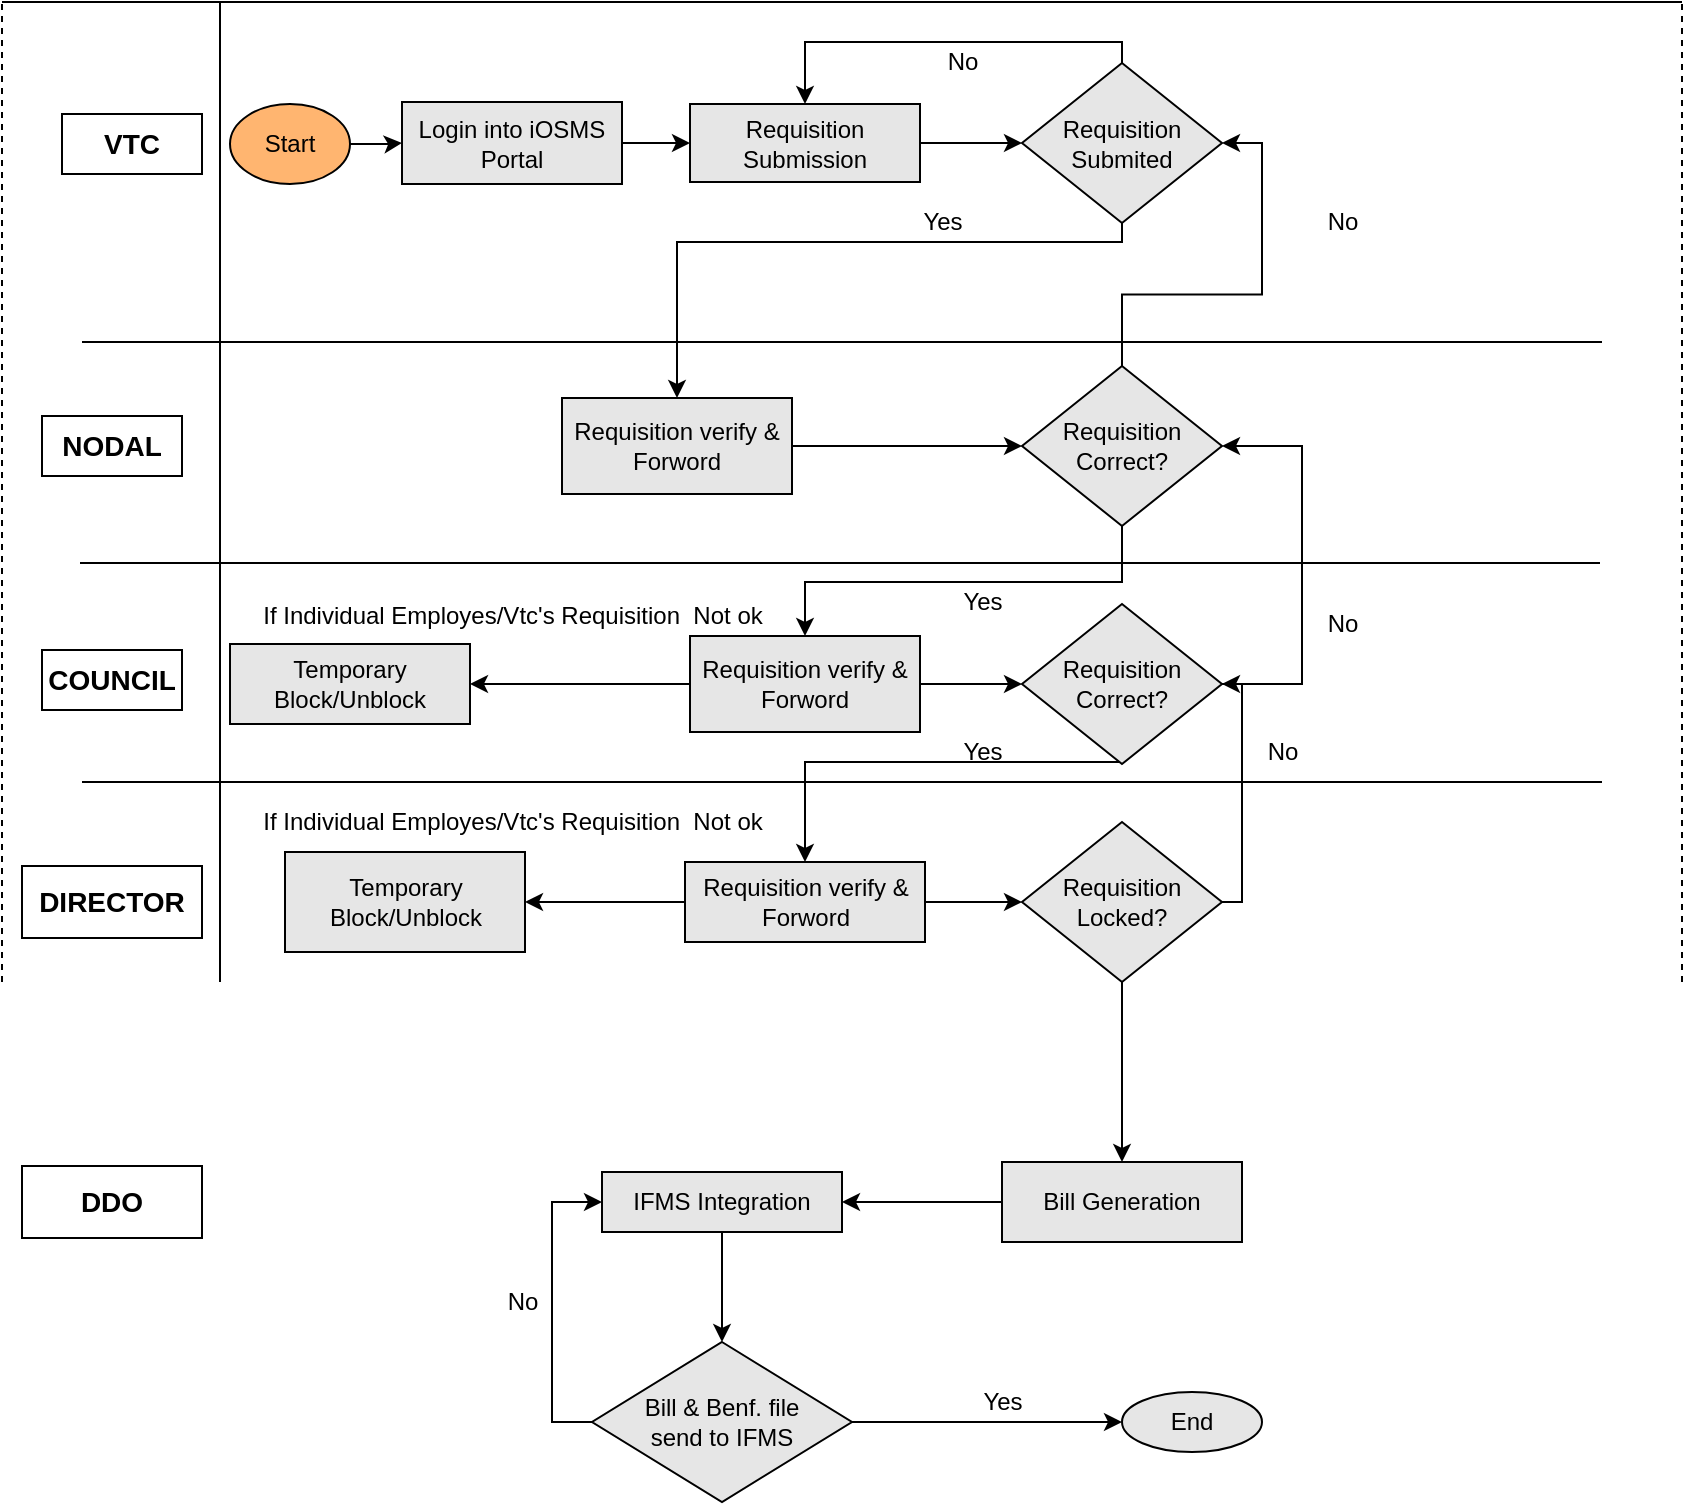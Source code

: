 <mxfile version="13.7.5" type="github">
  <diagram id="uUWhvBt9SjjKLmyAbZoW" name="Page-1">
    <mxGraphModel dx="1342" dy="592" grid="1" gridSize="10" guides="1" tooltips="1" connect="1" arrows="1" fold="1" page="1" pageScale="1" pageWidth="850" pageHeight="1100" math="0" shadow="0">
      <root>
        <mxCell id="0" />
        <mxCell id="1" parent="0" />
        <mxCell id="LnT8cTqgNfaUhyzzywaj-1" value="" style="endArrow=none;dashed=1;html=1;" edge="1" parent="1">
          <mxGeometry width="50" height="50" relative="1" as="geometry">
            <mxPoint y="570" as="sourcePoint" />
            <mxPoint y="80" as="targetPoint" />
          </mxGeometry>
        </mxCell>
        <mxCell id="LnT8cTqgNfaUhyzzywaj-6" value="" style="endArrow=none;dashed=1;html=1;" edge="1" parent="1">
          <mxGeometry width="50" height="50" relative="1" as="geometry">
            <mxPoint x="840" y="570" as="sourcePoint" />
            <mxPoint x="840" y="80" as="targetPoint" />
          </mxGeometry>
        </mxCell>
        <mxCell id="LnT8cTqgNfaUhyzzywaj-7" value="" style="endArrow=none;html=1;" edge="1" parent="1">
          <mxGeometry width="50" height="50" relative="1" as="geometry">
            <mxPoint x="109" y="570" as="sourcePoint" />
            <mxPoint x="109" y="80" as="targetPoint" />
          </mxGeometry>
        </mxCell>
        <mxCell id="LnT8cTqgNfaUhyzzywaj-8" value="" style="endArrow=none;html=1;" edge="1" parent="1">
          <mxGeometry width="50" height="50" relative="1" as="geometry">
            <mxPoint y="80" as="sourcePoint" />
            <mxPoint x="840" y="80" as="targetPoint" />
          </mxGeometry>
        </mxCell>
        <mxCell id="LnT8cTqgNfaUhyzzywaj-9" value="" style="endArrow=none;html=1;" edge="1" parent="1">
          <mxGeometry width="50" height="50" relative="1" as="geometry">
            <mxPoint x="40" y="250" as="sourcePoint" />
            <mxPoint x="800" y="250" as="targetPoint" />
          </mxGeometry>
        </mxCell>
        <mxCell id="LnT8cTqgNfaUhyzzywaj-10" value="" style="endArrow=none;html=1;" edge="1" parent="1">
          <mxGeometry width="50" height="50" relative="1" as="geometry">
            <mxPoint x="40" y="470" as="sourcePoint" />
            <mxPoint x="800" y="470" as="targetPoint" />
          </mxGeometry>
        </mxCell>
        <mxCell id="LnT8cTqgNfaUhyzzywaj-11" value="" style="endArrow=none;html=1;" edge="1" parent="1">
          <mxGeometry width="50" height="50" relative="1" as="geometry">
            <mxPoint x="39" y="360.5" as="sourcePoint" />
            <mxPoint x="799" y="360.5" as="targetPoint" />
          </mxGeometry>
        </mxCell>
        <mxCell id="LnT8cTqgNfaUhyzzywaj-12" value="&lt;b&gt;&lt;font style=&quot;font-size: 14px&quot;&gt;VTC&lt;/font&gt;&lt;/b&gt;" style="rounded=0;whiteSpace=wrap;html=1;" vertex="1" parent="1">
          <mxGeometry x="30" y="136" width="70" height="30" as="geometry" />
        </mxCell>
        <mxCell id="LnT8cTqgNfaUhyzzywaj-15" value="&lt;b&gt;&lt;font style=&quot;font-size: 14px&quot;&gt;NODAL&lt;/font&gt;&lt;/b&gt;" style="rounded=0;whiteSpace=wrap;html=1;" vertex="1" parent="1">
          <mxGeometry x="20" y="287" width="70" height="30" as="geometry" />
        </mxCell>
        <mxCell id="LnT8cTqgNfaUhyzzywaj-17" value="&lt;b&gt;&lt;font style=&quot;font-size: 14px&quot;&gt;COUNCIL&lt;/font&gt;&lt;/b&gt;" style="rounded=0;whiteSpace=wrap;html=1;" vertex="1" parent="1">
          <mxGeometry x="20" y="404" width="70" height="30" as="geometry" />
        </mxCell>
        <mxCell id="LnT8cTqgNfaUhyzzywaj-19" value="&lt;font style=&quot;font-size: 14px&quot;&gt;&lt;b&gt;DIRECTOR&lt;/b&gt;&lt;/font&gt;" style="rounded=0;whiteSpace=wrap;html=1;" vertex="1" parent="1">
          <mxGeometry x="10" y="512" width="90" height="36" as="geometry" />
        </mxCell>
        <mxCell id="LnT8cTqgNfaUhyzzywaj-23" value="" style="edgeStyle=orthogonalEdgeStyle;rounded=0;orthogonalLoop=1;jettySize=auto;html=1;" edge="1" parent="1" source="LnT8cTqgNfaUhyzzywaj-21" target="LnT8cTqgNfaUhyzzywaj-22">
          <mxGeometry relative="1" as="geometry" />
        </mxCell>
        <mxCell id="LnT8cTqgNfaUhyzzywaj-21" value="Start" style="ellipse;whiteSpace=wrap;html=1;fillColor=#FFB570;" vertex="1" parent="1">
          <mxGeometry x="114" y="131" width="60" height="40" as="geometry" />
        </mxCell>
        <mxCell id="LnT8cTqgNfaUhyzzywaj-26" value="" style="edgeStyle=orthogonalEdgeStyle;rounded=0;orthogonalLoop=1;jettySize=auto;html=1;" edge="1" parent="1" source="LnT8cTqgNfaUhyzzywaj-22" target="LnT8cTqgNfaUhyzzywaj-25">
          <mxGeometry relative="1" as="geometry" />
        </mxCell>
        <mxCell id="LnT8cTqgNfaUhyzzywaj-22" value="Login into iOSMS Portal" style="rounded=0;whiteSpace=wrap;html=1;fillColor=#E6E6E6;" vertex="1" parent="1">
          <mxGeometry x="200" y="130" width="110" height="41" as="geometry" />
        </mxCell>
        <mxCell id="LnT8cTqgNfaUhyzzywaj-28" value="" style="edgeStyle=orthogonalEdgeStyle;rounded=0;orthogonalLoop=1;jettySize=auto;html=1;" edge="1" parent="1" source="LnT8cTqgNfaUhyzzywaj-25" target="LnT8cTqgNfaUhyzzywaj-27">
          <mxGeometry relative="1" as="geometry" />
        </mxCell>
        <mxCell id="LnT8cTqgNfaUhyzzywaj-25" value="Requisition Submission" style="whiteSpace=wrap;html=1;rounded=0;fillColor=#E6E6E6;" vertex="1" parent="1">
          <mxGeometry x="344" y="131" width="115" height="39" as="geometry" />
        </mxCell>
        <mxCell id="LnT8cTqgNfaUhyzzywaj-40" value="" style="edgeStyle=orthogonalEdgeStyle;rounded=0;orthogonalLoop=1;jettySize=auto;html=1;entryX=0.5;entryY=0;entryDx=0;entryDy=0;" edge="1" parent="1" source="LnT8cTqgNfaUhyzzywaj-27" target="LnT8cTqgNfaUhyzzywaj-66">
          <mxGeometry relative="1" as="geometry">
            <Array as="points">
              <mxPoint x="560" y="200" />
              <mxPoint x="338" y="200" />
            </Array>
          </mxGeometry>
        </mxCell>
        <mxCell id="LnT8cTqgNfaUhyzzywaj-42" style="edgeStyle=orthogonalEdgeStyle;rounded=0;orthogonalLoop=1;jettySize=auto;html=1;entryX=0.5;entryY=0;entryDx=0;entryDy=0;exitX=0.5;exitY=0;exitDx=0;exitDy=0;" edge="1" parent="1" source="LnT8cTqgNfaUhyzzywaj-27" target="LnT8cTqgNfaUhyzzywaj-25">
          <mxGeometry relative="1" as="geometry">
            <Array as="points">
              <mxPoint x="560" y="100" />
              <mxPoint x="402" y="100" />
            </Array>
          </mxGeometry>
        </mxCell>
        <mxCell id="LnT8cTqgNfaUhyzzywaj-27" value="Requisition Submited" style="rhombus;whiteSpace=wrap;html=1;rounded=0;fillColor=#E6E6E6;" vertex="1" parent="1">
          <mxGeometry x="510" y="110.5" width="100" height="80" as="geometry" />
        </mxCell>
        <mxCell id="LnT8cTqgNfaUhyzzywaj-68" value="" style="edgeStyle=orthogonalEdgeStyle;rounded=0;orthogonalLoop=1;jettySize=auto;html=1;entryX=1;entryY=0.5;entryDx=0;entryDy=0;" edge="1" parent="1" source="LnT8cTqgNfaUhyzzywaj-38" target="LnT8cTqgNfaUhyzzywaj-27">
          <mxGeometry relative="1" as="geometry" />
        </mxCell>
        <mxCell id="LnT8cTqgNfaUhyzzywaj-71" value="" style="edgeStyle=orthogonalEdgeStyle;rounded=0;orthogonalLoop=1;jettySize=auto;html=1;entryX=0.5;entryY=0;entryDx=0;entryDy=0;" edge="1" parent="1" source="LnT8cTqgNfaUhyzzywaj-38" target="LnT8cTqgNfaUhyzzywaj-73">
          <mxGeometry relative="1" as="geometry">
            <mxPoint x="340" y="400" as="targetPoint" />
            <Array as="points">
              <mxPoint x="560" y="370" />
              <mxPoint x="402" y="370" />
            </Array>
          </mxGeometry>
        </mxCell>
        <mxCell id="LnT8cTqgNfaUhyzzywaj-38" value="Requisition Correct?" style="rhombus;whiteSpace=wrap;html=1;rounded=0;fillColor=#E6E6E6;" vertex="1" parent="1">
          <mxGeometry x="510" y="262" width="100" height="80" as="geometry" />
        </mxCell>
        <mxCell id="LnT8cTqgNfaUhyzzywaj-43" value="No" style="text;html=1;align=center;verticalAlign=middle;resizable=0;points=[];autosize=1;" vertex="1" parent="1">
          <mxGeometry x="465" y="100" width="30" height="20" as="geometry" />
        </mxCell>
        <mxCell id="LnT8cTqgNfaUhyzzywaj-44" value="No" style="text;html=1;align=center;verticalAlign=middle;resizable=0;points=[];autosize=1;" vertex="1" parent="1">
          <mxGeometry x="655" y="180" width="30" height="20" as="geometry" />
        </mxCell>
        <mxCell id="LnT8cTqgNfaUhyzzywaj-48" style="edgeStyle=orthogonalEdgeStyle;rounded=0;orthogonalLoop=1;jettySize=auto;html=1;entryX=1;entryY=0.5;entryDx=0;entryDy=0;exitX=1;exitY=0.5;exitDx=0;exitDy=0;" edge="1" parent="1" source="LnT8cTqgNfaUhyzzywaj-45" target="LnT8cTqgNfaUhyzzywaj-38">
          <mxGeometry relative="1" as="geometry">
            <Array as="points">
              <mxPoint x="650" y="421" />
              <mxPoint x="650" y="302" />
            </Array>
          </mxGeometry>
        </mxCell>
        <mxCell id="LnT8cTqgNfaUhyzzywaj-56" value="" style="edgeStyle=orthogonalEdgeStyle;rounded=0;orthogonalLoop=1;jettySize=auto;html=1;entryX=0.5;entryY=0;entryDx=0;entryDy=0;" edge="1" parent="1" source="LnT8cTqgNfaUhyzzywaj-45" target="LnT8cTqgNfaUhyzzywaj-61">
          <mxGeometry relative="1" as="geometry">
            <Array as="points">
              <mxPoint x="402" y="460" />
            </Array>
          </mxGeometry>
        </mxCell>
        <mxCell id="LnT8cTqgNfaUhyzzywaj-45" value="Requisition Correct?" style="rhombus;whiteSpace=wrap;html=1;rounded=0;fillColor=#E6E6E6;" vertex="1" parent="1">
          <mxGeometry x="510" y="381" width="100" height="80" as="geometry" />
        </mxCell>
        <mxCell id="LnT8cTqgNfaUhyzzywaj-49" value="Temporary Block/Unblock" style="whiteSpace=wrap;html=1;rounded=0;fillColor=#E6E6E6;" vertex="1" parent="1">
          <mxGeometry x="114" y="401" width="120" height="40" as="geometry" />
        </mxCell>
        <mxCell id="LnT8cTqgNfaUhyzzywaj-51" value="If Individual Employes/Vtc&#39;s Requisition&amp;nbsp; Not ok" style="text;html=1;align=center;verticalAlign=middle;resizable=0;points=[];autosize=1;" vertex="1" parent="1">
          <mxGeometry x="120" y="377" width="270" height="20" as="geometry" />
        </mxCell>
        <mxCell id="LnT8cTqgNfaUhyzzywaj-52" value="No" style="text;html=1;align=center;verticalAlign=middle;resizable=0;points=[];autosize=1;" vertex="1" parent="1">
          <mxGeometry x="655" y="381" width="30" height="20" as="geometry" />
        </mxCell>
        <mxCell id="LnT8cTqgNfaUhyzzywaj-58" style="edgeStyle=orthogonalEdgeStyle;rounded=0;orthogonalLoop=1;jettySize=auto;html=1;exitX=1;exitY=0.5;exitDx=0;exitDy=0;" edge="1" parent="1" source="LnT8cTqgNfaUhyzzywaj-55" target="LnT8cTqgNfaUhyzzywaj-45">
          <mxGeometry relative="1" as="geometry">
            <Array as="points">
              <mxPoint x="620" y="530" />
              <mxPoint x="620" y="421" />
            </Array>
          </mxGeometry>
        </mxCell>
        <mxCell id="LnT8cTqgNfaUhyzzywaj-85" value="" style="edgeStyle=orthogonalEdgeStyle;rounded=0;orthogonalLoop=1;jettySize=auto;html=1;" edge="1" parent="1" source="LnT8cTqgNfaUhyzzywaj-55" target="LnT8cTqgNfaUhyzzywaj-84">
          <mxGeometry relative="1" as="geometry" />
        </mxCell>
        <mxCell id="LnT8cTqgNfaUhyzzywaj-55" value="Requisition Locked?" style="rhombus;whiteSpace=wrap;html=1;rounded=0;fillColor=#E6E6E6;" vertex="1" parent="1">
          <mxGeometry x="510" y="490" width="100" height="80" as="geometry" />
        </mxCell>
        <mxCell id="LnT8cTqgNfaUhyzzywaj-59" value="No" style="text;html=1;align=center;verticalAlign=middle;resizable=0;points=[];autosize=1;" vertex="1" parent="1">
          <mxGeometry x="625" y="445" width="30" height="20" as="geometry" />
        </mxCell>
        <mxCell id="LnT8cTqgNfaUhyzzywaj-80" value="" style="edgeStyle=orthogonalEdgeStyle;rounded=0;orthogonalLoop=1;jettySize=auto;html=1;" edge="1" parent="1" source="LnT8cTqgNfaUhyzzywaj-61" target="LnT8cTqgNfaUhyzzywaj-79">
          <mxGeometry relative="1" as="geometry" />
        </mxCell>
        <mxCell id="LnT8cTqgNfaUhyzzywaj-83" value="" style="edgeStyle=orthogonalEdgeStyle;rounded=0;orthogonalLoop=1;jettySize=auto;html=1;" edge="1" parent="1" source="LnT8cTqgNfaUhyzzywaj-61" target="LnT8cTqgNfaUhyzzywaj-55">
          <mxGeometry relative="1" as="geometry" />
        </mxCell>
        <mxCell id="LnT8cTqgNfaUhyzzywaj-61" value="Requisition verify &amp;amp; Forword" style="whiteSpace=wrap;html=1;rounded=0;fillColor=#E6E6E6;" vertex="1" parent="1">
          <mxGeometry x="341.5" y="510" width="120" height="40" as="geometry" />
        </mxCell>
        <mxCell id="LnT8cTqgNfaUhyzzywaj-64" value="&lt;font style=&quot;font-size: 14px&quot;&gt;&lt;b&gt;DDO&lt;/b&gt;&lt;/font&gt;" style="rounded=0;whiteSpace=wrap;html=1;" vertex="1" parent="1">
          <mxGeometry x="10" y="662" width="90" height="36" as="geometry" />
        </mxCell>
        <mxCell id="LnT8cTqgNfaUhyzzywaj-70" value="" style="edgeStyle=orthogonalEdgeStyle;rounded=0;orthogonalLoop=1;jettySize=auto;html=1;" edge="1" parent="1" source="LnT8cTqgNfaUhyzzywaj-66" target="LnT8cTqgNfaUhyzzywaj-38">
          <mxGeometry relative="1" as="geometry" />
        </mxCell>
        <mxCell id="LnT8cTqgNfaUhyzzywaj-66" value="Requisition verify &amp;amp; Forword" style="whiteSpace=wrap;html=1;rounded=0;fillColor=#E6E6E6;" vertex="1" parent="1">
          <mxGeometry x="280" y="278" width="115" height="48" as="geometry" />
        </mxCell>
        <mxCell id="LnT8cTqgNfaUhyzzywaj-69" value="Yes" style="text;html=1;align=center;verticalAlign=middle;resizable=0;points=[];autosize=1;" vertex="1" parent="1">
          <mxGeometry x="450" y="180" width="40" height="20" as="geometry" />
        </mxCell>
        <mxCell id="LnT8cTqgNfaUhyzzywaj-74" value="" style="edgeStyle=orthogonalEdgeStyle;rounded=0;orthogonalLoop=1;jettySize=auto;html=1;" edge="1" parent="1" source="LnT8cTqgNfaUhyzzywaj-73" target="LnT8cTqgNfaUhyzzywaj-45">
          <mxGeometry relative="1" as="geometry" />
        </mxCell>
        <mxCell id="LnT8cTqgNfaUhyzzywaj-75" value="" style="edgeStyle=orthogonalEdgeStyle;rounded=0;orthogonalLoop=1;jettySize=auto;html=1;" edge="1" parent="1" source="LnT8cTqgNfaUhyzzywaj-73" target="LnT8cTqgNfaUhyzzywaj-49">
          <mxGeometry relative="1" as="geometry" />
        </mxCell>
        <mxCell id="LnT8cTqgNfaUhyzzywaj-73" value="Requisition verify &amp;amp; Forword" style="whiteSpace=wrap;html=1;rounded=0;fillColor=#E6E6E6;" vertex="1" parent="1">
          <mxGeometry x="344" y="397" width="115" height="48" as="geometry" />
        </mxCell>
        <mxCell id="LnT8cTqgNfaUhyzzywaj-77" value="Yes" style="text;html=1;align=center;verticalAlign=middle;resizable=0;points=[];autosize=1;" vertex="1" parent="1">
          <mxGeometry x="470" y="370" width="40" height="20" as="geometry" />
        </mxCell>
        <mxCell id="LnT8cTqgNfaUhyzzywaj-78" value="Yes" style="text;html=1;align=center;verticalAlign=middle;resizable=0;points=[];autosize=1;" vertex="1" parent="1">
          <mxGeometry x="470" y="445" width="40" height="20" as="geometry" />
        </mxCell>
        <mxCell id="LnT8cTqgNfaUhyzzywaj-79" value="Temporary Block/Unblock" style="whiteSpace=wrap;html=1;rounded=0;fillColor=#E6E6E6;" vertex="1" parent="1">
          <mxGeometry x="141.5" y="505" width="120" height="50" as="geometry" />
        </mxCell>
        <mxCell id="LnT8cTqgNfaUhyzzywaj-81" value="If Individual Employes/Vtc&#39;s Requisition&amp;nbsp; Not ok" style="text;html=1;align=center;verticalAlign=middle;resizable=0;points=[];autosize=1;" vertex="1" parent="1">
          <mxGeometry x="120" y="480" width="270" height="20" as="geometry" />
        </mxCell>
        <mxCell id="LnT8cTqgNfaUhyzzywaj-89" value="" style="edgeStyle=orthogonalEdgeStyle;rounded=0;orthogonalLoop=1;jettySize=auto;html=1;" edge="1" parent="1" source="LnT8cTqgNfaUhyzzywaj-84" target="LnT8cTqgNfaUhyzzywaj-88">
          <mxGeometry relative="1" as="geometry" />
        </mxCell>
        <mxCell id="LnT8cTqgNfaUhyzzywaj-84" value="Bill Generation" style="whiteSpace=wrap;html=1;rounded=0;fillColor=#E6E6E6;" vertex="1" parent="1">
          <mxGeometry x="500" y="660" width="120" height="40" as="geometry" />
        </mxCell>
        <mxCell id="LnT8cTqgNfaUhyzzywaj-91" value="" style="edgeStyle=orthogonalEdgeStyle;rounded=0;orthogonalLoop=1;jettySize=auto;html=1;" edge="1" parent="1" source="LnT8cTqgNfaUhyzzywaj-88" target="LnT8cTqgNfaUhyzzywaj-90">
          <mxGeometry relative="1" as="geometry" />
        </mxCell>
        <mxCell id="LnT8cTqgNfaUhyzzywaj-88" value="IFMS Integration" style="whiteSpace=wrap;html=1;rounded=0;fillColor=#E6E6E6;" vertex="1" parent="1">
          <mxGeometry x="300" y="665" width="120" height="30" as="geometry" />
        </mxCell>
        <mxCell id="LnT8cTqgNfaUhyzzywaj-93" value="" style="edgeStyle=orthogonalEdgeStyle;rounded=0;orthogonalLoop=1;jettySize=auto;html=1;" edge="1" parent="1" source="LnT8cTqgNfaUhyzzywaj-90" target="LnT8cTqgNfaUhyzzywaj-92">
          <mxGeometry relative="1" as="geometry" />
        </mxCell>
        <mxCell id="LnT8cTqgNfaUhyzzywaj-95" style="edgeStyle=orthogonalEdgeStyle;rounded=0;orthogonalLoop=1;jettySize=auto;html=1;exitX=0;exitY=0.5;exitDx=0;exitDy=0;entryX=0;entryY=0.5;entryDx=0;entryDy=0;" edge="1" parent="1" source="LnT8cTqgNfaUhyzzywaj-90" target="LnT8cTqgNfaUhyzzywaj-88">
          <mxGeometry relative="1" as="geometry">
            <mxPoint x="295" y="680" as="targetPoint" />
          </mxGeometry>
        </mxCell>
        <mxCell id="LnT8cTqgNfaUhyzzywaj-90" value="&lt;div&gt;Bill &amp;amp; Benf. file &lt;br&gt;&lt;/div&gt;&lt;div&gt;send to IFMS&lt;/div&gt;" style="rhombus;whiteSpace=wrap;html=1;rounded=0;fillColor=#E6E6E6;" vertex="1" parent="1">
          <mxGeometry x="295" y="750" width="130" height="80" as="geometry" />
        </mxCell>
        <mxCell id="LnT8cTqgNfaUhyzzywaj-92" value="End" style="ellipse;whiteSpace=wrap;html=1;rounded=0;fillColor=#E6E6E6;" vertex="1" parent="1">
          <mxGeometry x="560" y="775" width="70" height="30" as="geometry" />
        </mxCell>
        <mxCell id="LnT8cTqgNfaUhyzzywaj-94" value="Yes" style="text;html=1;align=center;verticalAlign=middle;resizable=0;points=[];autosize=1;" vertex="1" parent="1">
          <mxGeometry x="480" y="770" width="40" height="20" as="geometry" />
        </mxCell>
        <mxCell id="LnT8cTqgNfaUhyzzywaj-96" value="No" style="text;html=1;align=center;verticalAlign=middle;resizable=0;points=[];autosize=1;" vertex="1" parent="1">
          <mxGeometry x="245" y="720" width="30" height="20" as="geometry" />
        </mxCell>
      </root>
    </mxGraphModel>
  </diagram>
</mxfile>
